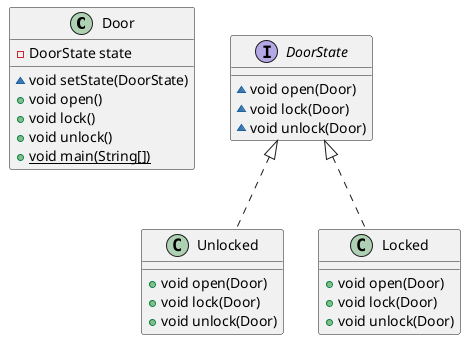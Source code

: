 @startuml
class Door {
- DoorState state
~ void setState(DoorState)
+ void open()
+ void lock()
+ void unlock()
+ {static} void main(String[])
}


class Unlocked {
+ void open(Door)
+ void lock(Door)
+ void unlock(Door)
}

class Locked {
+ void open(Door)
+ void lock(Door)
+ void unlock(Door)
}

interface DoorState {
~ void open(Door)
~ void lock(Door)
~ void unlock(Door)
}



DoorState <|.. Unlocked
DoorState <|.. Locked
@enduml